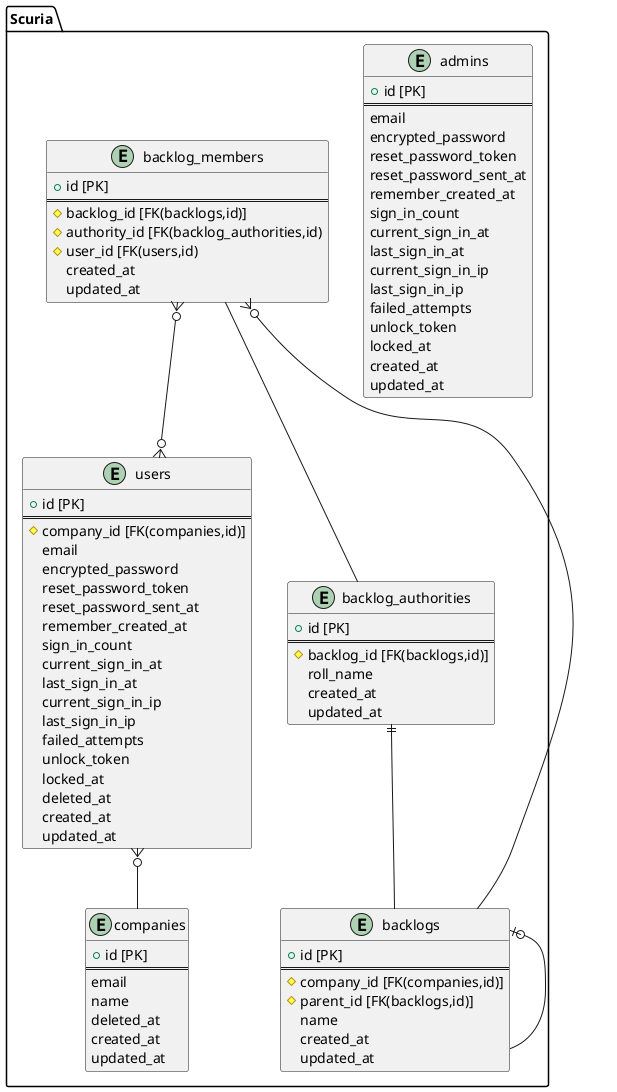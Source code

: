 @startuml 
package "Scuria" {
  entity "users" {
    + id [PK]
    ==
    # company_id [FK(companies,id)]
    email
    encrypted_password
    reset_password_token
    reset_password_sent_at
    remember_created_at
    sign_in_count
    current_sign_in_at
    last_sign_in_at
    current_sign_in_ip
    last_sign_in_ip
    failed_attempts
    unlock_token
    locked_at
    deleted_at
    created_at
    updated_at
  }
  entity "admins" {
    + id [PK]
    ==
    email
    encrypted_password
    reset_password_token
    reset_password_sent_at
    remember_created_at
    sign_in_count
    current_sign_in_at
    last_sign_in_at
    current_sign_in_ip
    last_sign_in_ip
    failed_attempts
    unlock_token
    locked_at
    created_at
    updated_at
  }
  entity "companies" {
    + id [PK]
    ==
    email
    name
    deleted_at
    created_at
    updated_at
  }
  entity "backlog_authorities" {
    + id [PK]
    ==
    # backlog_id [FK(backlogs,id)]
    roll_name
    created_at
    updated_at
  }
  entity "backlogs" {
    + id [PK]
    ==
    # company_id [FK(companies,id)]
    # parent_id [FK(backlogs,id)] 
    name
    created_at
    updated_at 
  }

  entity "backlog_members" {
    + id [PK]
    ==
    # backlog_id [FK(backlogs,id)]
    # authority_id [FK(backlog_authorities,id)
    # user_id [FK(users,id) 
    created_at
    updated_at
  }


  users }o-- companies
  backlog_authorities ||-- backlogs
  backlogs |o-- backlogs
  backlog_members }o-- backlogs
  backlog_members -- backlog_authorities
  backlog_members }o--o{ users



}

@enduml